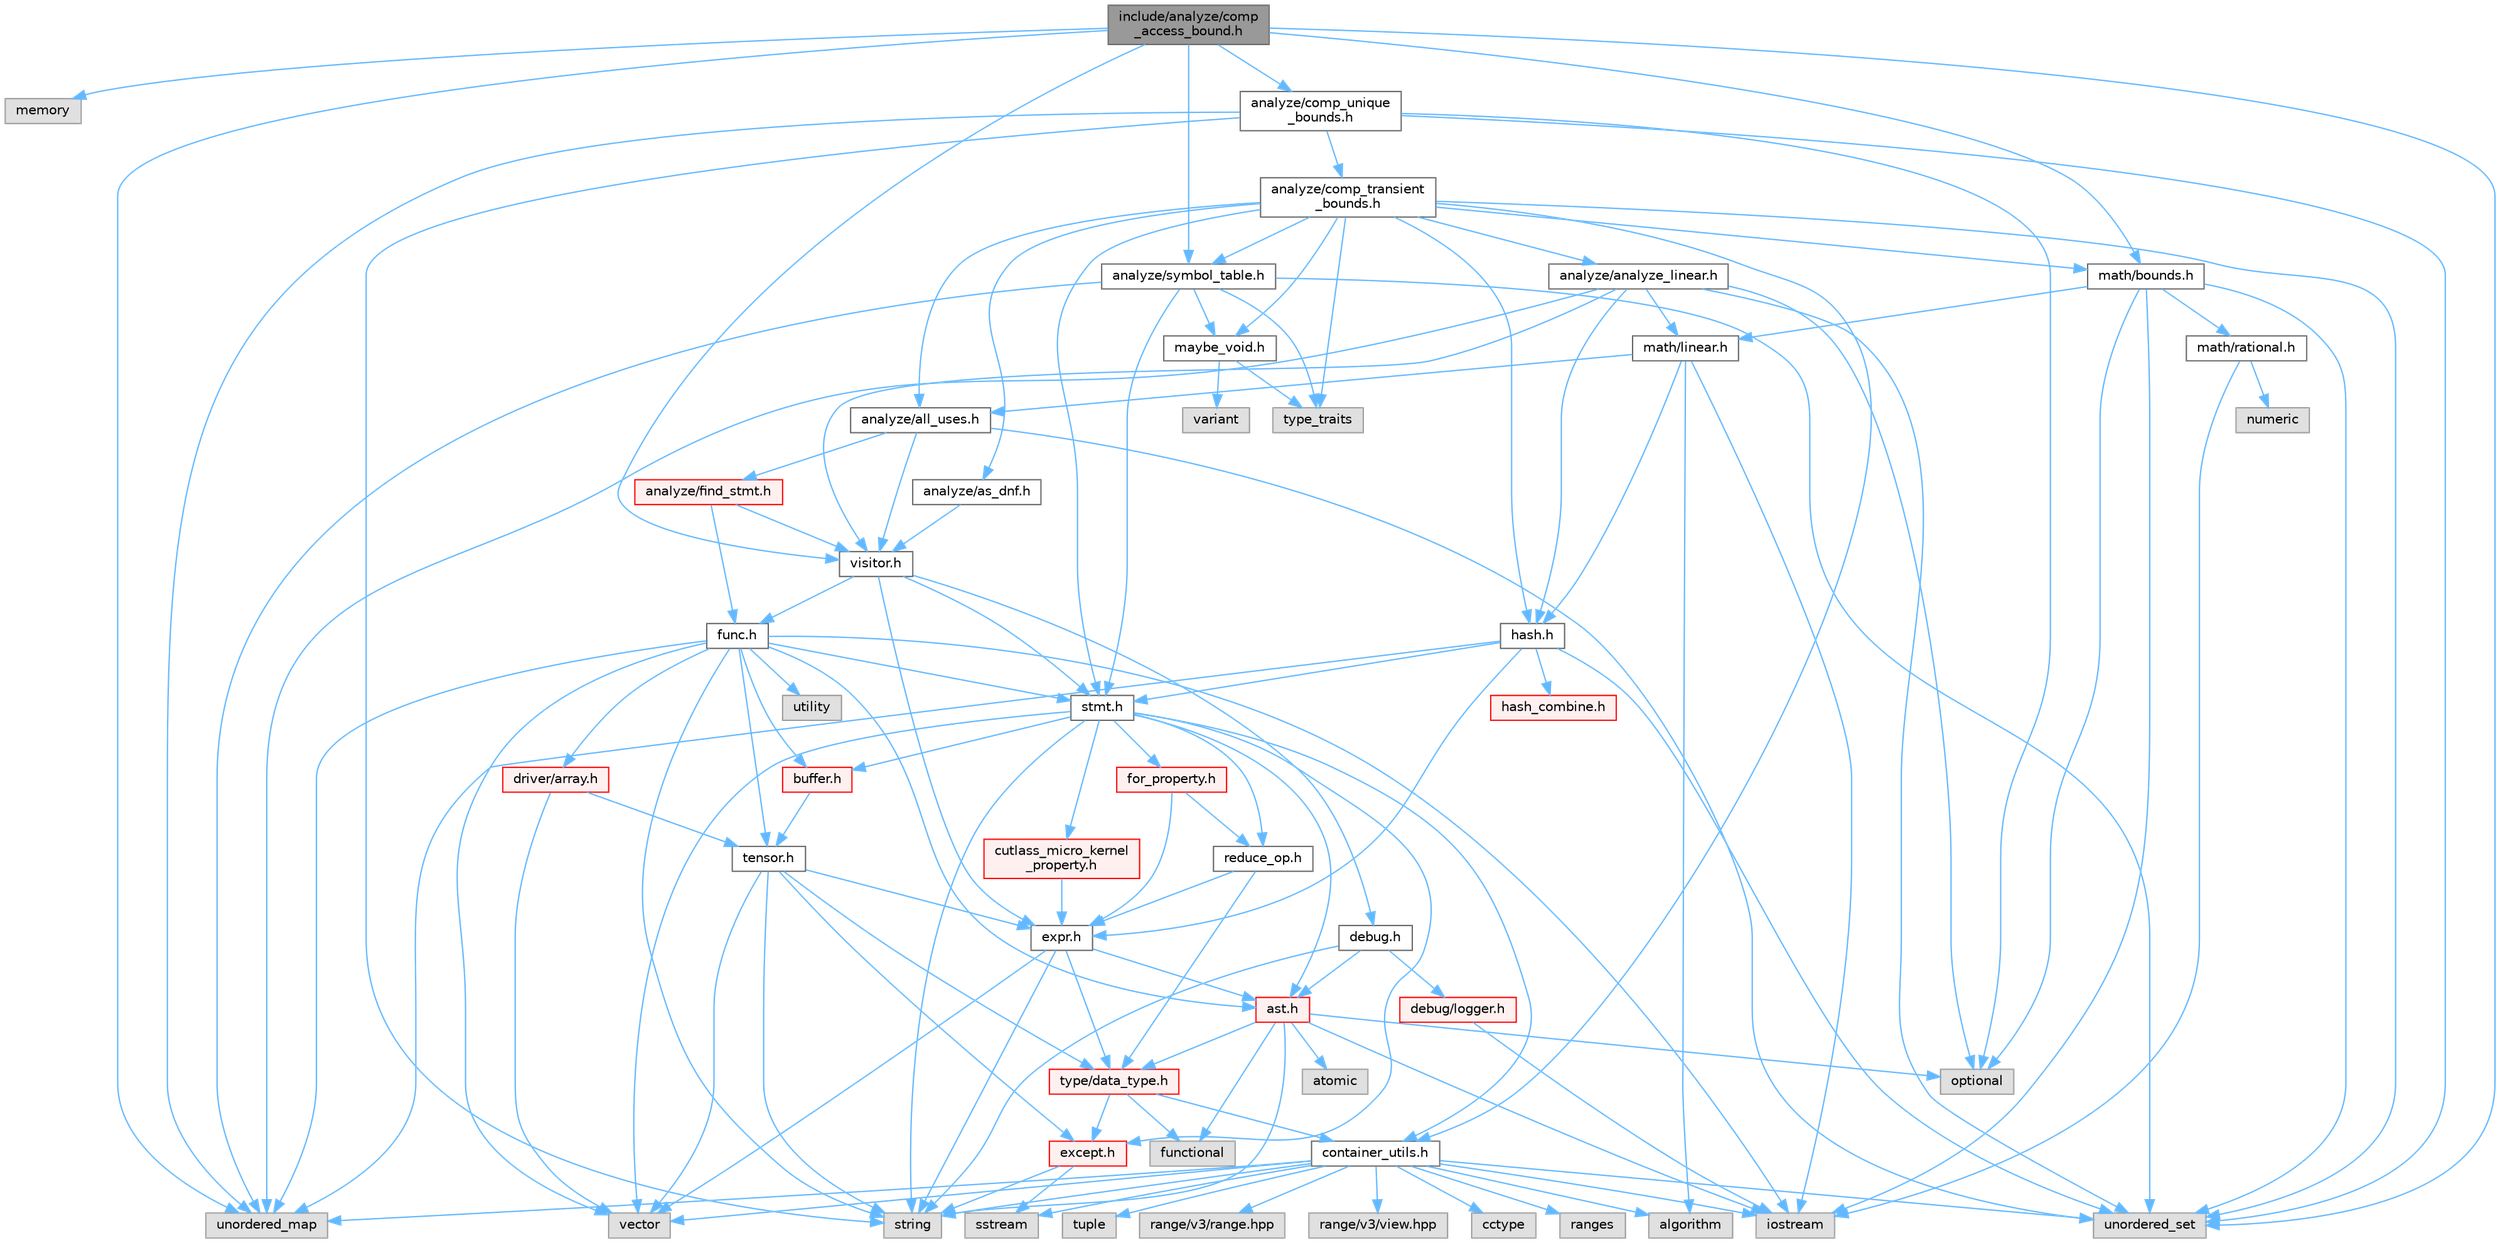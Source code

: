 digraph "include/analyze/comp_access_bound.h"
{
 // LATEX_PDF_SIZE
  bgcolor="transparent";
  edge [fontname=Helvetica,fontsize=10,labelfontname=Helvetica,labelfontsize=10];
  node [fontname=Helvetica,fontsize=10,shape=box,height=0.2,width=0.4];
  Node1 [label="include/analyze/comp\l_access_bound.h",height=0.2,width=0.4,color="gray40", fillcolor="grey60", style="filled", fontcolor="black",tooltip=" "];
  Node1 -> Node2 [color="steelblue1",style="solid"];
  Node2 [label="memory",height=0.2,width=0.4,color="grey60", fillcolor="#E0E0E0", style="filled",tooltip=" "];
  Node1 -> Node3 [color="steelblue1",style="solid"];
  Node3 [label="unordered_map",height=0.2,width=0.4,color="grey60", fillcolor="#E0E0E0", style="filled",tooltip=" "];
  Node1 -> Node4 [color="steelblue1",style="solid"];
  Node4 [label="unordered_set",height=0.2,width=0.4,color="grey60", fillcolor="#E0E0E0", style="filled",tooltip=" "];
  Node1 -> Node5 [color="steelblue1",style="solid"];
  Node5 [label="analyze/comp_unique\l_bounds.h",height=0.2,width=0.4,color="grey40", fillcolor="white", style="filled",URL="$comp__unique__bounds_8h.html",tooltip=" "];
  Node5 -> Node6 [color="steelblue1",style="solid"];
  Node6 [label="optional",height=0.2,width=0.4,color="grey60", fillcolor="#E0E0E0", style="filled",tooltip=" "];
  Node5 -> Node7 [color="steelblue1",style="solid"];
  Node7 [label="string",height=0.2,width=0.4,color="grey60", fillcolor="#E0E0E0", style="filled",tooltip=" "];
  Node5 -> Node3 [color="steelblue1",style="solid"];
  Node5 -> Node4 [color="steelblue1",style="solid"];
  Node5 -> Node8 [color="steelblue1",style="solid"];
  Node8 [label="analyze/comp_transient\l_bounds.h",height=0.2,width=0.4,color="grey40", fillcolor="white", style="filled",URL="$comp__transient__bounds_8h.html",tooltip=" "];
  Node8 -> Node9 [color="steelblue1",style="solid"];
  Node9 [label="type_traits",height=0.2,width=0.4,color="grey60", fillcolor="#E0E0E0", style="filled",tooltip=" "];
  Node8 -> Node4 [color="steelblue1",style="solid"];
  Node8 -> Node10 [color="steelblue1",style="solid"];
  Node10 [label="analyze/all_uses.h",height=0.2,width=0.4,color="grey40", fillcolor="white", style="filled",URL="$all__uses_8h.html",tooltip=" "];
  Node10 -> Node4 [color="steelblue1",style="solid"];
  Node10 -> Node11 [color="steelblue1",style="solid"];
  Node11 [label="analyze/find_stmt.h",height=0.2,width=0.4,color="red", fillcolor="#FFF0F0", style="filled",URL="$find__stmt_8h.html",tooltip=" "];
  Node11 -> Node12 [color="steelblue1",style="solid"];
  Node12 [label="func.h",height=0.2,width=0.4,color="grey40", fillcolor="white", style="filled",URL="$func_8h.html",tooltip=" "];
  Node12 -> Node13 [color="steelblue1",style="solid"];
  Node13 [label="iostream",height=0.2,width=0.4,color="grey60", fillcolor="#E0E0E0", style="filled",tooltip=" "];
  Node12 -> Node7 [color="steelblue1",style="solid"];
  Node12 -> Node3 [color="steelblue1",style="solid"];
  Node12 -> Node14 [color="steelblue1",style="solid"];
  Node14 [label="utility",height=0.2,width=0.4,color="grey60", fillcolor="#E0E0E0", style="filled",tooltip=" "];
  Node12 -> Node15 [color="steelblue1",style="solid"];
  Node15 [label="vector",height=0.2,width=0.4,color="grey60", fillcolor="#E0E0E0", style="filled",tooltip=" "];
  Node12 -> Node16 [color="steelblue1",style="solid"];
  Node16 [label="ast.h",height=0.2,width=0.4,color="red", fillcolor="#FFF0F0", style="filled",URL="$ast_8h.html",tooltip=" "];
  Node16 -> Node17 [color="steelblue1",style="solid"];
  Node17 [label="atomic",height=0.2,width=0.4,color="grey60", fillcolor="#E0E0E0", style="filled",tooltip=" "];
  Node16 -> Node18 [color="steelblue1",style="solid"];
  Node18 [label="functional",height=0.2,width=0.4,color="grey60", fillcolor="#E0E0E0", style="filled",tooltip=" "];
  Node16 -> Node13 [color="steelblue1",style="solid"];
  Node16 -> Node6 [color="steelblue1",style="solid"];
  Node16 -> Node7 [color="steelblue1",style="solid"];
  Node16 -> Node33 [color="steelblue1",style="solid"];
  Node33 [label="type/data_type.h",height=0.2,width=0.4,color="red", fillcolor="#FFF0F0", style="filled",URL="$data__type_8h.html",tooltip=" "];
  Node33 -> Node18 [color="steelblue1",style="solid"];
  Node33 -> Node35 [color="steelblue1",style="solid"];
  Node35 [label="container_utils.h",height=0.2,width=0.4,color="grey40", fillcolor="white", style="filled",URL="$container__utils_8h.html",tooltip=" "];
  Node35 -> Node36 [color="steelblue1",style="solid"];
  Node36 [label="algorithm",height=0.2,width=0.4,color="grey60", fillcolor="#E0E0E0", style="filled",tooltip=" "];
  Node35 -> Node37 [color="steelblue1",style="solid"];
  Node37 [label="cctype",height=0.2,width=0.4,color="grey60", fillcolor="#E0E0E0", style="filled",tooltip=" "];
  Node35 -> Node13 [color="steelblue1",style="solid"];
  Node35 -> Node38 [color="steelblue1",style="solid"];
  Node38 [label="ranges",height=0.2,width=0.4,color="grey60", fillcolor="#E0E0E0", style="filled",tooltip=" "];
  Node35 -> Node29 [color="steelblue1",style="solid"];
  Node29 [label="sstream",height=0.2,width=0.4,color="grey60", fillcolor="#E0E0E0", style="filled",tooltip=" "];
  Node35 -> Node7 [color="steelblue1",style="solid"];
  Node35 -> Node39 [color="steelblue1",style="solid"];
  Node39 [label="tuple",height=0.2,width=0.4,color="grey60", fillcolor="#E0E0E0", style="filled",tooltip=" "];
  Node35 -> Node3 [color="steelblue1",style="solid"];
  Node35 -> Node4 [color="steelblue1",style="solid"];
  Node35 -> Node15 [color="steelblue1",style="solid"];
  Node35 -> Node40 [color="steelblue1",style="solid"];
  Node40 [label="range/v3/range.hpp",height=0.2,width=0.4,color="grey60", fillcolor="#E0E0E0", style="filled",tooltip=" "];
  Node35 -> Node41 [color="steelblue1",style="solid"];
  Node41 [label="range/v3/view.hpp",height=0.2,width=0.4,color="grey60", fillcolor="#E0E0E0", style="filled",tooltip=" "];
  Node33 -> Node28 [color="steelblue1",style="solid"];
  Node28 [label="except.h",height=0.2,width=0.4,color="red", fillcolor="#FFF0F0", style="filled",URL="$except_8h.html",tooltip=" "];
  Node28 -> Node29 [color="steelblue1",style="solid"];
  Node28 -> Node7 [color="steelblue1",style="solid"];
  Node12 -> Node42 [color="steelblue1",style="solid"];
  Node42 [label="buffer.h",height=0.2,width=0.4,color="red", fillcolor="#FFF0F0", style="filled",URL="$buffer_8h.html",tooltip=" "];
  Node42 -> Node43 [color="steelblue1",style="solid"];
  Node43 [label="tensor.h",height=0.2,width=0.4,color="grey40", fillcolor="white", style="filled",URL="$tensor_8h.html",tooltip=" "];
  Node43 -> Node7 [color="steelblue1",style="solid"];
  Node43 -> Node15 [color="steelblue1",style="solid"];
  Node43 -> Node28 [color="steelblue1",style="solid"];
  Node43 -> Node44 [color="steelblue1",style="solid"];
  Node44 [label="expr.h",height=0.2,width=0.4,color="grey40", fillcolor="white", style="filled",URL="$expr_8h.html",tooltip=" "];
  Node44 -> Node7 [color="steelblue1",style="solid"];
  Node44 -> Node15 [color="steelblue1",style="solid"];
  Node44 -> Node16 [color="steelblue1",style="solid"];
  Node44 -> Node33 [color="steelblue1",style="solid"];
  Node43 -> Node33 [color="steelblue1",style="solid"];
  Node12 -> Node47 [color="steelblue1",style="solid"];
  Node47 [label="driver/array.h",height=0.2,width=0.4,color="red", fillcolor="#FFF0F0", style="filled",URL="$array_8h.html",tooltip=" "];
  Node47 -> Node15 [color="steelblue1",style="solid"];
  Node47 -> Node43 [color="steelblue1",style="solid"];
  Node12 -> Node51 [color="steelblue1",style="solid"];
  Node51 [label="stmt.h",height=0.2,width=0.4,color="grey40", fillcolor="white", style="filled",URL="$stmt_8h.html",tooltip=" "];
  Node51 -> Node7 [color="steelblue1",style="solid"];
  Node51 -> Node15 [color="steelblue1",style="solid"];
  Node51 -> Node16 [color="steelblue1",style="solid"];
  Node51 -> Node42 [color="steelblue1",style="solid"];
  Node51 -> Node35 [color="steelblue1",style="solid"];
  Node51 -> Node52 [color="steelblue1",style="solid"];
  Node52 [label="cutlass_micro_kernel\l_property.h",height=0.2,width=0.4,color="red", fillcolor="#FFF0F0", style="filled",URL="$cutlass__micro__kernel__property_8h.html",tooltip=" "];
  Node52 -> Node44 [color="steelblue1",style="solid"];
  Node51 -> Node28 [color="steelblue1",style="solid"];
  Node51 -> Node53 [color="steelblue1",style="solid"];
  Node53 [label="for_property.h",height=0.2,width=0.4,color="red", fillcolor="#FFF0F0", style="filled",URL="$for__property_8h.html",tooltip=" "];
  Node53 -> Node44 [color="steelblue1",style="solid"];
  Node53 -> Node57 [color="steelblue1",style="solid"];
  Node57 [label="reduce_op.h",height=0.2,width=0.4,color="grey40", fillcolor="white", style="filled",URL="$reduce__op_8h.html",tooltip=" "];
  Node57 -> Node44 [color="steelblue1",style="solid"];
  Node57 -> Node33 [color="steelblue1",style="solid"];
  Node51 -> Node57 [color="steelblue1",style="solid"];
  Node12 -> Node43 [color="steelblue1",style="solid"];
  Node11 -> Node59 [color="steelblue1",style="solid"];
  Node59 [label="visitor.h",height=0.2,width=0.4,color="grey40", fillcolor="white", style="filled",URL="$visitor_8h.html",tooltip=" "];
  Node59 -> Node60 [color="steelblue1",style="solid"];
  Node60 [label="debug.h",height=0.2,width=0.4,color="grey40", fillcolor="white", style="filled",URL="$debug_8h.html",tooltip=" "];
  Node60 -> Node7 [color="steelblue1",style="solid"];
  Node60 -> Node16 [color="steelblue1",style="solid"];
  Node60 -> Node61 [color="steelblue1",style="solid"];
  Node61 [label="debug/logger.h",height=0.2,width=0.4,color="red", fillcolor="#FFF0F0", style="filled",URL="$logger_8h.html",tooltip=" "];
  Node61 -> Node13 [color="steelblue1",style="solid"];
  Node59 -> Node44 [color="steelblue1",style="solid"];
  Node59 -> Node12 [color="steelblue1",style="solid"];
  Node59 -> Node51 [color="steelblue1",style="solid"];
  Node10 -> Node59 [color="steelblue1",style="solid"];
  Node8 -> Node64 [color="steelblue1",style="solid"];
  Node64 [label="analyze/analyze_linear.h",height=0.2,width=0.4,color="grey40", fillcolor="white", style="filled",URL="$analyze__linear_8h.html",tooltip=" "];
  Node64 -> Node6 [color="steelblue1",style="solid"];
  Node64 -> Node3 [color="steelblue1",style="solid"];
  Node64 -> Node4 [color="steelblue1",style="solid"];
  Node64 -> Node65 [color="steelblue1",style="solid"];
  Node65 [label="hash.h",height=0.2,width=0.4,color="grey40", fillcolor="white", style="filled",URL="$hash_8h.html",tooltip=" "];
  Node65 -> Node3 [color="steelblue1",style="solid"];
  Node65 -> Node4 [color="steelblue1",style="solid"];
  Node65 -> Node44 [color="steelblue1",style="solid"];
  Node65 -> Node56 [color="steelblue1",style="solid"];
  Node56 [label="hash_combine.h",height=0.2,width=0.4,color="red", fillcolor="#FFF0F0", style="filled",URL="$hash__combine_8h.html",tooltip=" "];
  Node65 -> Node51 [color="steelblue1",style="solid"];
  Node64 -> Node66 [color="steelblue1",style="solid"];
  Node66 [label="math/linear.h",height=0.2,width=0.4,color="grey40", fillcolor="white", style="filled",URL="$linear_8h.html",tooltip=" "];
  Node66 -> Node36 [color="steelblue1",style="solid"];
  Node66 -> Node13 [color="steelblue1",style="solid"];
  Node66 -> Node10 [color="steelblue1",style="solid"];
  Node66 -> Node65 [color="steelblue1",style="solid"];
  Node64 -> Node59 [color="steelblue1",style="solid"];
  Node8 -> Node67 [color="steelblue1",style="solid"];
  Node67 [label="analyze/as_dnf.h",height=0.2,width=0.4,color="grey40", fillcolor="white", style="filled",URL="$as__dnf_8h.html",tooltip=" "];
  Node67 -> Node59 [color="steelblue1",style="solid"];
  Node8 -> Node68 [color="steelblue1",style="solid"];
  Node68 [label="analyze/symbol_table.h",height=0.2,width=0.4,color="grey40", fillcolor="white", style="filled",URL="$symbol__table_8h.html",tooltip=" "];
  Node68 -> Node9 [color="steelblue1",style="solid"];
  Node68 -> Node3 [color="steelblue1",style="solid"];
  Node68 -> Node4 [color="steelblue1",style="solid"];
  Node68 -> Node69 [color="steelblue1",style="solid"];
  Node69 [label="maybe_void.h",height=0.2,width=0.4,color="grey40", fillcolor="white", style="filled",URL="$maybe__void_8h.html",tooltip=" "];
  Node69 -> Node9 [color="steelblue1",style="solid"];
  Node69 -> Node55 [color="steelblue1",style="solid"];
  Node55 [label="variant",height=0.2,width=0.4,color="grey60", fillcolor="#E0E0E0", style="filled",tooltip=" "];
  Node68 -> Node51 [color="steelblue1",style="solid"];
  Node8 -> Node35 [color="steelblue1",style="solid"];
  Node8 -> Node65 [color="steelblue1",style="solid"];
  Node8 -> Node70 [color="steelblue1",style="solid"];
  Node70 [label="math/bounds.h",height=0.2,width=0.4,color="grey40", fillcolor="white", style="filled",URL="$bounds_8h.html",tooltip=" "];
  Node70 -> Node13 [color="steelblue1",style="solid"];
  Node70 -> Node6 [color="steelblue1",style="solid"];
  Node70 -> Node4 [color="steelblue1",style="solid"];
  Node70 -> Node66 [color="steelblue1",style="solid"];
  Node70 -> Node71 [color="steelblue1",style="solid"];
  Node71 [label="math/rational.h",height=0.2,width=0.4,color="grey40", fillcolor="white", style="filled",URL="$rational_8h.html",tooltip=" "];
  Node71 -> Node13 [color="steelblue1",style="solid"];
  Node71 -> Node72 [color="steelblue1",style="solid"];
  Node72 [label="numeric",height=0.2,width=0.4,color="grey60", fillcolor="#E0E0E0", style="filled",tooltip=" "];
  Node8 -> Node69 [color="steelblue1",style="solid"];
  Node8 -> Node51 [color="steelblue1",style="solid"];
  Node1 -> Node68 [color="steelblue1",style="solid"];
  Node1 -> Node70 [color="steelblue1",style="solid"];
  Node1 -> Node59 [color="steelblue1",style="solid"];
}
